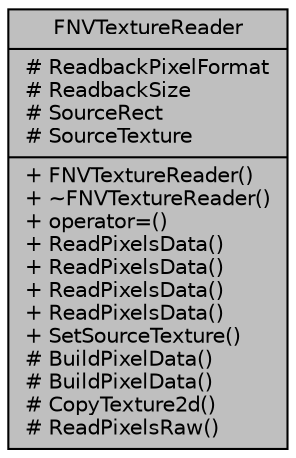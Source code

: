 digraph "FNVTextureReader"
{
  edge [fontname="Helvetica",fontsize="10",labelfontname="Helvetica",labelfontsize="10"];
  node [fontname="Helvetica",fontsize="10",shape=record];
  Node1 [label="{FNVTextureReader\n|# ReadbackPixelFormat\l# ReadbackSize\l# SourceRect\l# SourceTexture\l|+ FNVTextureReader()\l+ ~FNVTextureReader()\l+ operator=()\l+ ReadPixelsData()\l+ ReadPixelsData()\l+ ReadPixelsData()\l+ ReadPixelsData()\l+ SetSourceTexture()\l# BuildPixelData()\l# BuildPixelData()\l# CopyTexture2d()\l# ReadPixelsRaw()\l}",height=0.2,width=0.4,color="black", fillcolor="grey75", style="filled", fontcolor="black"];
}
